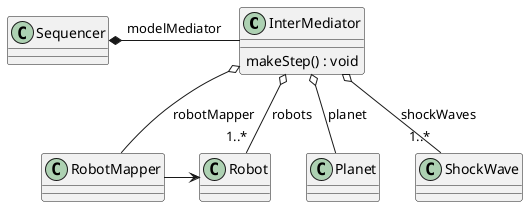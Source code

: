 @startuml
'https://plantuml.com/class-diagram'

Class InterMediator {
    makeStep() : void
}

Class Planet {}

Class Robot {}

Class RobotMapper {}

Class ShockWave {}

Class Sequencer {}

Sequencer *- InterMediator : modelMediator

InterMediator o-- RobotMapper : robotMapper
InterMediator o-- "1..*" Robot : robots
InterMediator o-- Planet : planet
InterMediator o-- "1..*" ShockWave : shockWaves

RobotMapper -> Robot

@enduml